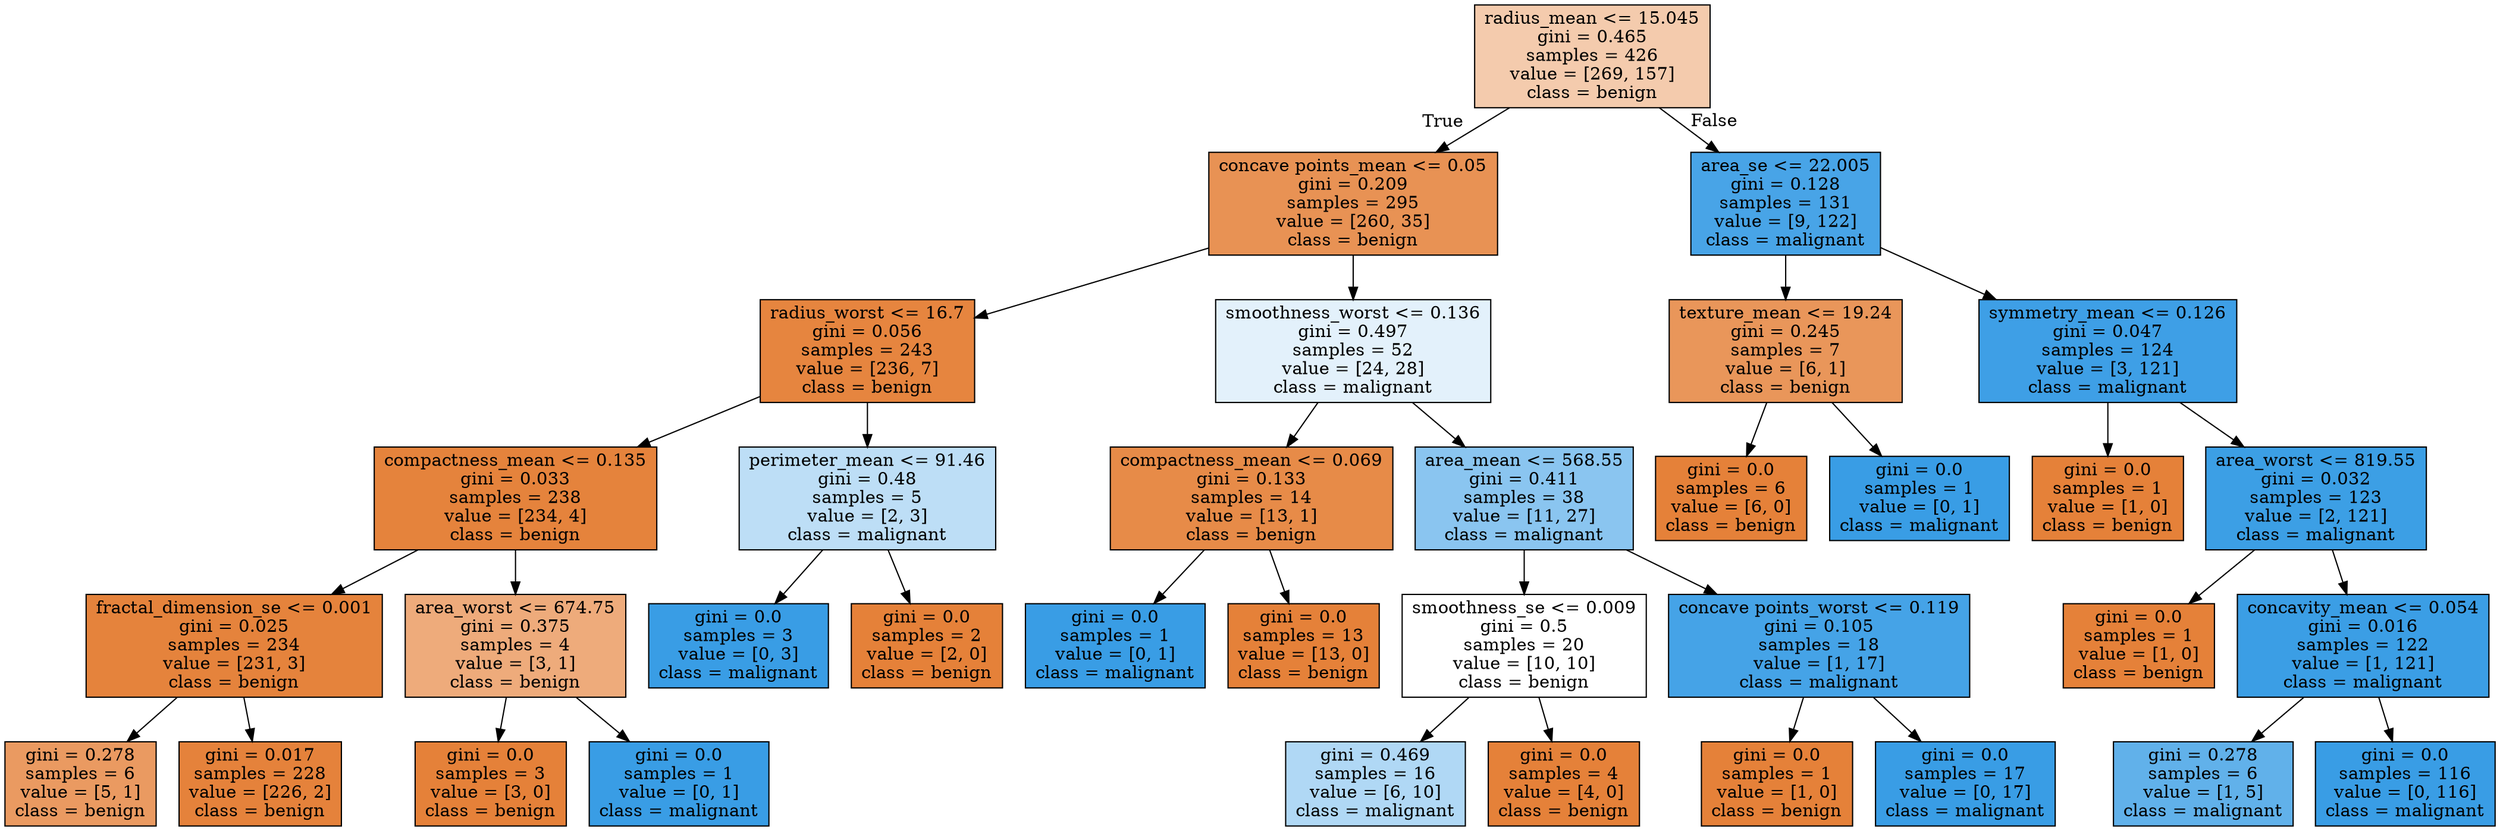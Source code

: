 digraph Tree {
node [shape=box, style="filled", color="black"] ;
0 [label="radius_mean <= 15.045\ngini = 0.465\nsamples = 426\nvalue = [269, 157]\nclass = benign", fillcolor="#f4cbad"] ;
1 [label="concave points_mean <= 0.05\ngini = 0.209\nsamples = 295\nvalue = [260, 35]\nclass = benign", fillcolor="#e89254"] ;
0 -> 1 [labeldistance=2.5, labelangle=45, headlabel="True"] ;
2 [label="radius_worst <= 16.7\ngini = 0.056\nsamples = 243\nvalue = [236, 7]\nclass = benign", fillcolor="#e6853f"] ;
1 -> 2 ;
3 [label="compactness_mean <= 0.135\ngini = 0.033\nsamples = 238\nvalue = [234, 4]\nclass = benign", fillcolor="#e5833c"] ;
2 -> 3 ;
4 [label="fractal_dimension_se <= 0.001\ngini = 0.025\nsamples = 234\nvalue = [231, 3]\nclass = benign", fillcolor="#e5833c"] ;
3 -> 4 ;
5 [label="gini = 0.278\nsamples = 6\nvalue = [5, 1]\nclass = benign", fillcolor="#ea9a61"] ;
4 -> 5 ;
6 [label="gini = 0.017\nsamples = 228\nvalue = [226, 2]\nclass = benign", fillcolor="#e5823b"] ;
4 -> 6 ;
7 [label="area_worst <= 674.75\ngini = 0.375\nsamples = 4\nvalue = [3, 1]\nclass = benign", fillcolor="#eeab7b"] ;
3 -> 7 ;
8 [label="gini = 0.0\nsamples = 3\nvalue = [3, 0]\nclass = benign", fillcolor="#e58139"] ;
7 -> 8 ;
9 [label="gini = 0.0\nsamples = 1\nvalue = [0, 1]\nclass = malignant", fillcolor="#399de5"] ;
7 -> 9 ;
10 [label="perimeter_mean <= 91.46\ngini = 0.48\nsamples = 5\nvalue = [2, 3]\nclass = malignant", fillcolor="#bddef6"] ;
2 -> 10 ;
11 [label="gini = 0.0\nsamples = 3\nvalue = [0, 3]\nclass = malignant", fillcolor="#399de5"] ;
10 -> 11 ;
12 [label="gini = 0.0\nsamples = 2\nvalue = [2, 0]\nclass = benign", fillcolor="#e58139"] ;
10 -> 12 ;
13 [label="smoothness_worst <= 0.136\ngini = 0.497\nsamples = 52\nvalue = [24, 28]\nclass = malignant", fillcolor="#e3f1fb"] ;
1 -> 13 ;
14 [label="compactness_mean <= 0.069\ngini = 0.133\nsamples = 14\nvalue = [13, 1]\nclass = benign", fillcolor="#e78b48"] ;
13 -> 14 ;
15 [label="gini = 0.0\nsamples = 1\nvalue = [0, 1]\nclass = malignant", fillcolor="#399de5"] ;
14 -> 15 ;
16 [label="gini = 0.0\nsamples = 13\nvalue = [13, 0]\nclass = benign", fillcolor="#e58139"] ;
14 -> 16 ;
17 [label="area_mean <= 568.55\ngini = 0.411\nsamples = 38\nvalue = [11, 27]\nclass = malignant", fillcolor="#8ac5f0"] ;
13 -> 17 ;
18 [label="smoothness_se <= 0.009\ngini = 0.5\nsamples = 20\nvalue = [10, 10]\nclass = benign", fillcolor="#ffffff"] ;
17 -> 18 ;
19 [label="gini = 0.469\nsamples = 16\nvalue = [6, 10]\nclass = malignant", fillcolor="#b0d8f5"] ;
18 -> 19 ;
20 [label="gini = 0.0\nsamples = 4\nvalue = [4, 0]\nclass = benign", fillcolor="#e58139"] ;
18 -> 20 ;
21 [label="concave points_worst <= 0.119\ngini = 0.105\nsamples = 18\nvalue = [1, 17]\nclass = malignant", fillcolor="#45a3e7"] ;
17 -> 21 ;
22 [label="gini = 0.0\nsamples = 1\nvalue = [1, 0]\nclass = benign", fillcolor="#e58139"] ;
21 -> 22 ;
23 [label="gini = 0.0\nsamples = 17\nvalue = [0, 17]\nclass = malignant", fillcolor="#399de5"] ;
21 -> 23 ;
24 [label="area_se <= 22.005\ngini = 0.128\nsamples = 131\nvalue = [9, 122]\nclass = malignant", fillcolor="#48a4e7"] ;
0 -> 24 [labeldistance=2.5, labelangle=-45, headlabel="False"] ;
25 [label="texture_mean <= 19.24\ngini = 0.245\nsamples = 7\nvalue = [6, 1]\nclass = benign", fillcolor="#e9965a"] ;
24 -> 25 ;
26 [label="gini = 0.0\nsamples = 6\nvalue = [6, 0]\nclass = benign", fillcolor="#e58139"] ;
25 -> 26 ;
27 [label="gini = 0.0\nsamples = 1\nvalue = [0, 1]\nclass = malignant", fillcolor="#399de5"] ;
25 -> 27 ;
28 [label="symmetry_mean <= 0.126\ngini = 0.047\nsamples = 124\nvalue = [3, 121]\nclass = malignant", fillcolor="#3e9fe6"] ;
24 -> 28 ;
29 [label="gini = 0.0\nsamples = 1\nvalue = [1, 0]\nclass = benign", fillcolor="#e58139"] ;
28 -> 29 ;
30 [label="area_worst <= 819.55\ngini = 0.032\nsamples = 123\nvalue = [2, 121]\nclass = malignant", fillcolor="#3c9fe5"] ;
28 -> 30 ;
31 [label="gini = 0.0\nsamples = 1\nvalue = [1, 0]\nclass = benign", fillcolor="#e58139"] ;
30 -> 31 ;
32 [label="concavity_mean <= 0.054\ngini = 0.016\nsamples = 122\nvalue = [1, 121]\nclass = malignant", fillcolor="#3b9ee5"] ;
30 -> 32 ;
33 [label="gini = 0.278\nsamples = 6\nvalue = [1, 5]\nclass = malignant", fillcolor="#61b1ea"] ;
32 -> 33 ;
34 [label="gini = 0.0\nsamples = 116\nvalue = [0, 116]\nclass = malignant", fillcolor="#399de5"] ;
32 -> 34 ;
}